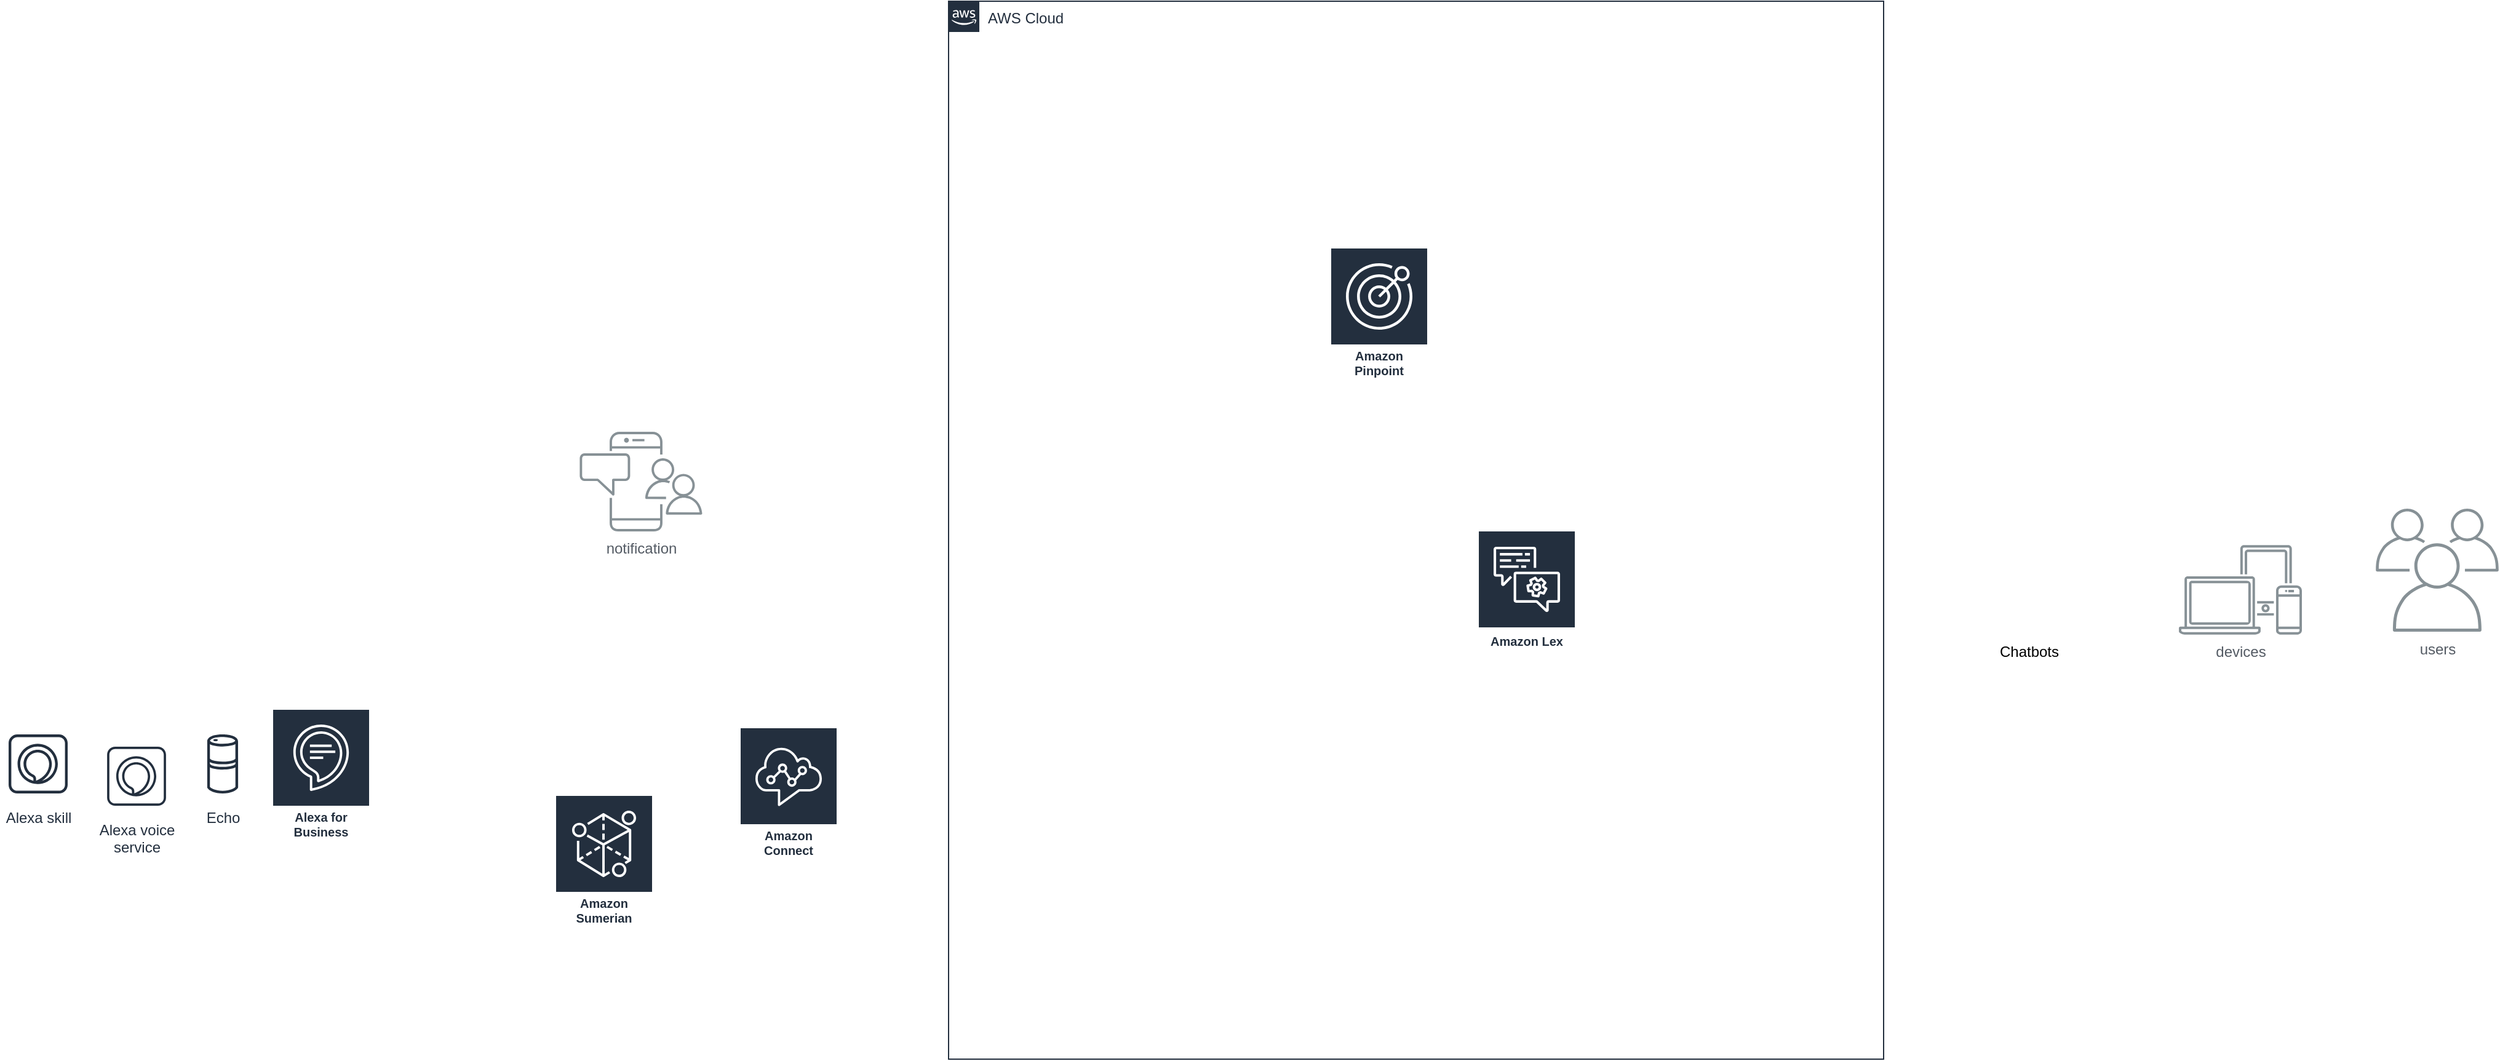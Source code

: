 <mxfile version="10.6.7" type="github"><diagram id="-aMo5f1z0sB-jl-REzhq" name="Page-1"><mxGraphModel dx="3768" dy="1148" grid="1" gridSize="10" guides="1" tooltips="1" connect="1" arrows="1" fold="1" page="1" pageScale="1" pageWidth="850" pageHeight="1100" math="0" shadow="0"><root><mxCell id="0"/><mxCell id="1" parent="0"/><mxCell id="tBMgNqVavnwIs27Ay6d1-1" value="notification" style="outlineConnect=0;gradientColor=none;fontColor=#545B64;strokeColor=none;fillColor=#879196;dashed=0;verticalLabelPosition=bottom;verticalAlign=top;align=center;html=1;fontSize=12;fontStyle=0;aspect=fixed;shape=mxgraph.aws4.illustration_notification;pointerEvents=1" vertex="1" parent="1"><mxGeometry x="10" y="520" width="100" height="81" as="geometry"/></mxCell><mxCell id="tBMgNqVavnwIs27Ay6d1-2" value="devices" style="outlineConnect=0;gradientColor=none;fontColor=#545B64;strokeColor=none;fillColor=#879196;dashed=0;verticalLabelPosition=bottom;verticalAlign=top;align=center;html=1;fontSize=12;fontStyle=0;aspect=fixed;shape=mxgraph.aws4.illustration_devices;pointerEvents=1" vertex="1" parent="1"><mxGeometry x="1310" y="612" width="100" height="73" as="geometry"/></mxCell><mxCell id="tBMgNqVavnwIs27Ay6d1-3" value="AWS Cloud" style="points=[[0,0],[0.25,0],[0.5,0],[0.75,0],[1,0],[1,0.25],[1,0.5],[1,0.75],[1,1],[0.75,1],[0.5,1],[0.25,1],[0,1],[0,0.75],[0,0.5],[0,0.25]];outlineConnect=0;gradientColor=none;html=1;whiteSpace=wrap;fontSize=12;fontStyle=0;shape=mxgraph.aws4.group;grIcon=mxgraph.aws4.group_aws_cloud_alt;strokeColor=#232F3E;fillColor=none;verticalAlign=top;align=left;spacingLeft=30;fontColor=#232F3E;dashed=0;" vertex="1" parent="1"><mxGeometry x="310" y="170" width="760" height="860" as="geometry"/></mxCell><mxCell id="tBMgNqVavnwIs27Ay6d1-7" value="Amazon Pinpoint" style="outlineConnect=0;fontColor=#232F3E;gradientColor=none;strokeColor=#ffffff;fillColor=#232F3E;dashed=0;verticalLabelPosition=middle;verticalAlign=bottom;align=center;html=1;whiteSpace=wrap;fontSize=10;fontStyle=1;spacing=3;shape=mxgraph.aws4.productIcon;prIcon=mxgraph.aws4.pinpoint;" vertex="1" parent="1"><mxGeometry x="620" y="370" width="80" height="110" as="geometry"/></mxCell><mxCell id="tBMgNqVavnwIs27Ay6d1-9" value="Amazon Lex" style="outlineConnect=0;fontColor=#232F3E;gradientColor=none;strokeColor=#ffffff;fillColor=#232F3E;dashed=0;verticalLabelPosition=middle;verticalAlign=bottom;align=center;html=1;whiteSpace=wrap;fontSize=10;fontStyle=1;spacing=3;shape=mxgraph.aws4.productIcon;prIcon=mxgraph.aws4.lex;" vertex="1" parent="1"><mxGeometry x="740" y="600" width="80" height="100" as="geometry"/></mxCell><mxCell id="tBMgNqVavnwIs27Ay6d1-10" value="Alexa for Business" style="outlineConnect=0;fontColor=#232F3E;gradientColor=none;strokeColor=#ffffff;fillColor=#232F3E;dashed=0;verticalLabelPosition=middle;verticalAlign=bottom;align=center;html=1;whiteSpace=wrap;fontSize=10;fontStyle=1;spacing=3;shape=mxgraph.aws4.productIcon;prIcon=mxgraph.aws4.alexa_for_business;" vertex="1" parent="1"><mxGeometry x="-240" y="745" width="80" height="110" as="geometry"/></mxCell><mxCell id="tBMgNqVavnwIs27Ay6d1-12" value="Alexa voice&#xA;service" style="outlineConnect=0;fontColor=#232F3E;gradientColor=none;strokeColor=#232F3E;fillColor=#ffffff;dashed=0;verticalLabelPosition=bottom;verticalAlign=top;align=center;html=1;fontSize=12;fontStyle=0;aspect=fixed;shape=mxgraph.aws4.resourceIcon;resIcon=mxgraph.aws4.alexa_voice_service;" vertex="1" parent="1"><mxGeometry x="-380" y="770" width="60" height="60" as="geometry"/></mxCell><mxCell id="tBMgNqVavnwIs27Ay6d1-13" value="Alexa skill" style="outlineConnect=0;fontColor=#232F3E;gradientColor=none;strokeColor=#232F3E;fillColor=#ffffff;dashed=0;verticalLabelPosition=bottom;verticalAlign=top;align=center;html=1;fontSize=12;fontStyle=0;aspect=fixed;shape=mxgraph.aws4.resourceIcon;resIcon=mxgraph.aws4.alexa_skill;" vertex="1" parent="1"><mxGeometry x="-460" y="760" width="60" height="60" as="geometry"/></mxCell><mxCell id="tBMgNqVavnwIs27Ay6d1-14" value="Echo" style="outlineConnect=0;fontColor=#232F3E;gradientColor=none;strokeColor=#232F3E;fillColor=#ffffff;dashed=0;verticalLabelPosition=bottom;verticalAlign=top;align=center;html=1;fontSize=12;fontStyle=0;aspect=fixed;shape=mxgraph.aws4.resourceIcon;resIcon=mxgraph.aws4.echo;" vertex="1" parent="1"><mxGeometry x="-310" y="760" width="60" height="60" as="geometry"/></mxCell><mxCell id="tBMgNqVavnwIs27Ay6d1-15" value="Amazon Connect" style="outlineConnect=0;fontColor=#232F3E;gradientColor=none;strokeColor=#ffffff;fillColor=#232F3E;dashed=0;verticalLabelPosition=middle;verticalAlign=bottom;align=center;html=1;whiteSpace=wrap;fontSize=10;fontStyle=1;spacing=3;shape=mxgraph.aws4.productIcon;prIcon=mxgraph.aws4.connect;" vertex="1" parent="1"><mxGeometry x="140" y="760" width="80" height="110" as="geometry"/></mxCell><mxCell id="tBMgNqVavnwIs27Ay6d1-16" value="Amazon Sumerian" style="outlineConnect=0;fontColor=#232F3E;gradientColor=none;strokeColor=#ffffff;fillColor=#232F3E;dashed=0;verticalLabelPosition=middle;verticalAlign=bottom;align=center;html=1;whiteSpace=wrap;fontSize=10;fontStyle=1;spacing=3;shape=mxgraph.aws4.productIcon;prIcon=mxgraph.aws4.sumerian;" vertex="1" parent="1"><mxGeometry x="-10" y="815" width="80" height="110" as="geometry"/></mxCell><mxCell id="tBMgNqVavnwIs27Ay6d1-18" value="Chatbots" style="shape=image;html=1;verticalAlign=top;verticalLabelPosition=bottom;labelBackgroundColor=#ffffff;imageAspect=0;aspect=fixed;image=https://cdn3.iconfinder.com/data/icons/digital-banking-solid-fast-transfer/512/customer_live_chat_service-128.png" vertex="1" parent="1"><mxGeometry x="1145" y="600" width="85" height="85" as="geometry"/></mxCell><mxCell id="tBMgNqVavnwIs27Ay6d1-19" value="users" style="outlineConnect=0;gradientColor=none;fontColor=#545B64;strokeColor=none;fillColor=#879196;dashed=0;verticalLabelPosition=bottom;verticalAlign=top;align=center;html=1;fontSize=12;fontStyle=0;aspect=fixed;shape=mxgraph.aws4.illustration_users;pointerEvents=1" vertex="1" parent="1"><mxGeometry x="1470" y="582.5" width="100" height="100" as="geometry"/></mxCell></root></mxGraphModel></diagram></mxfile>